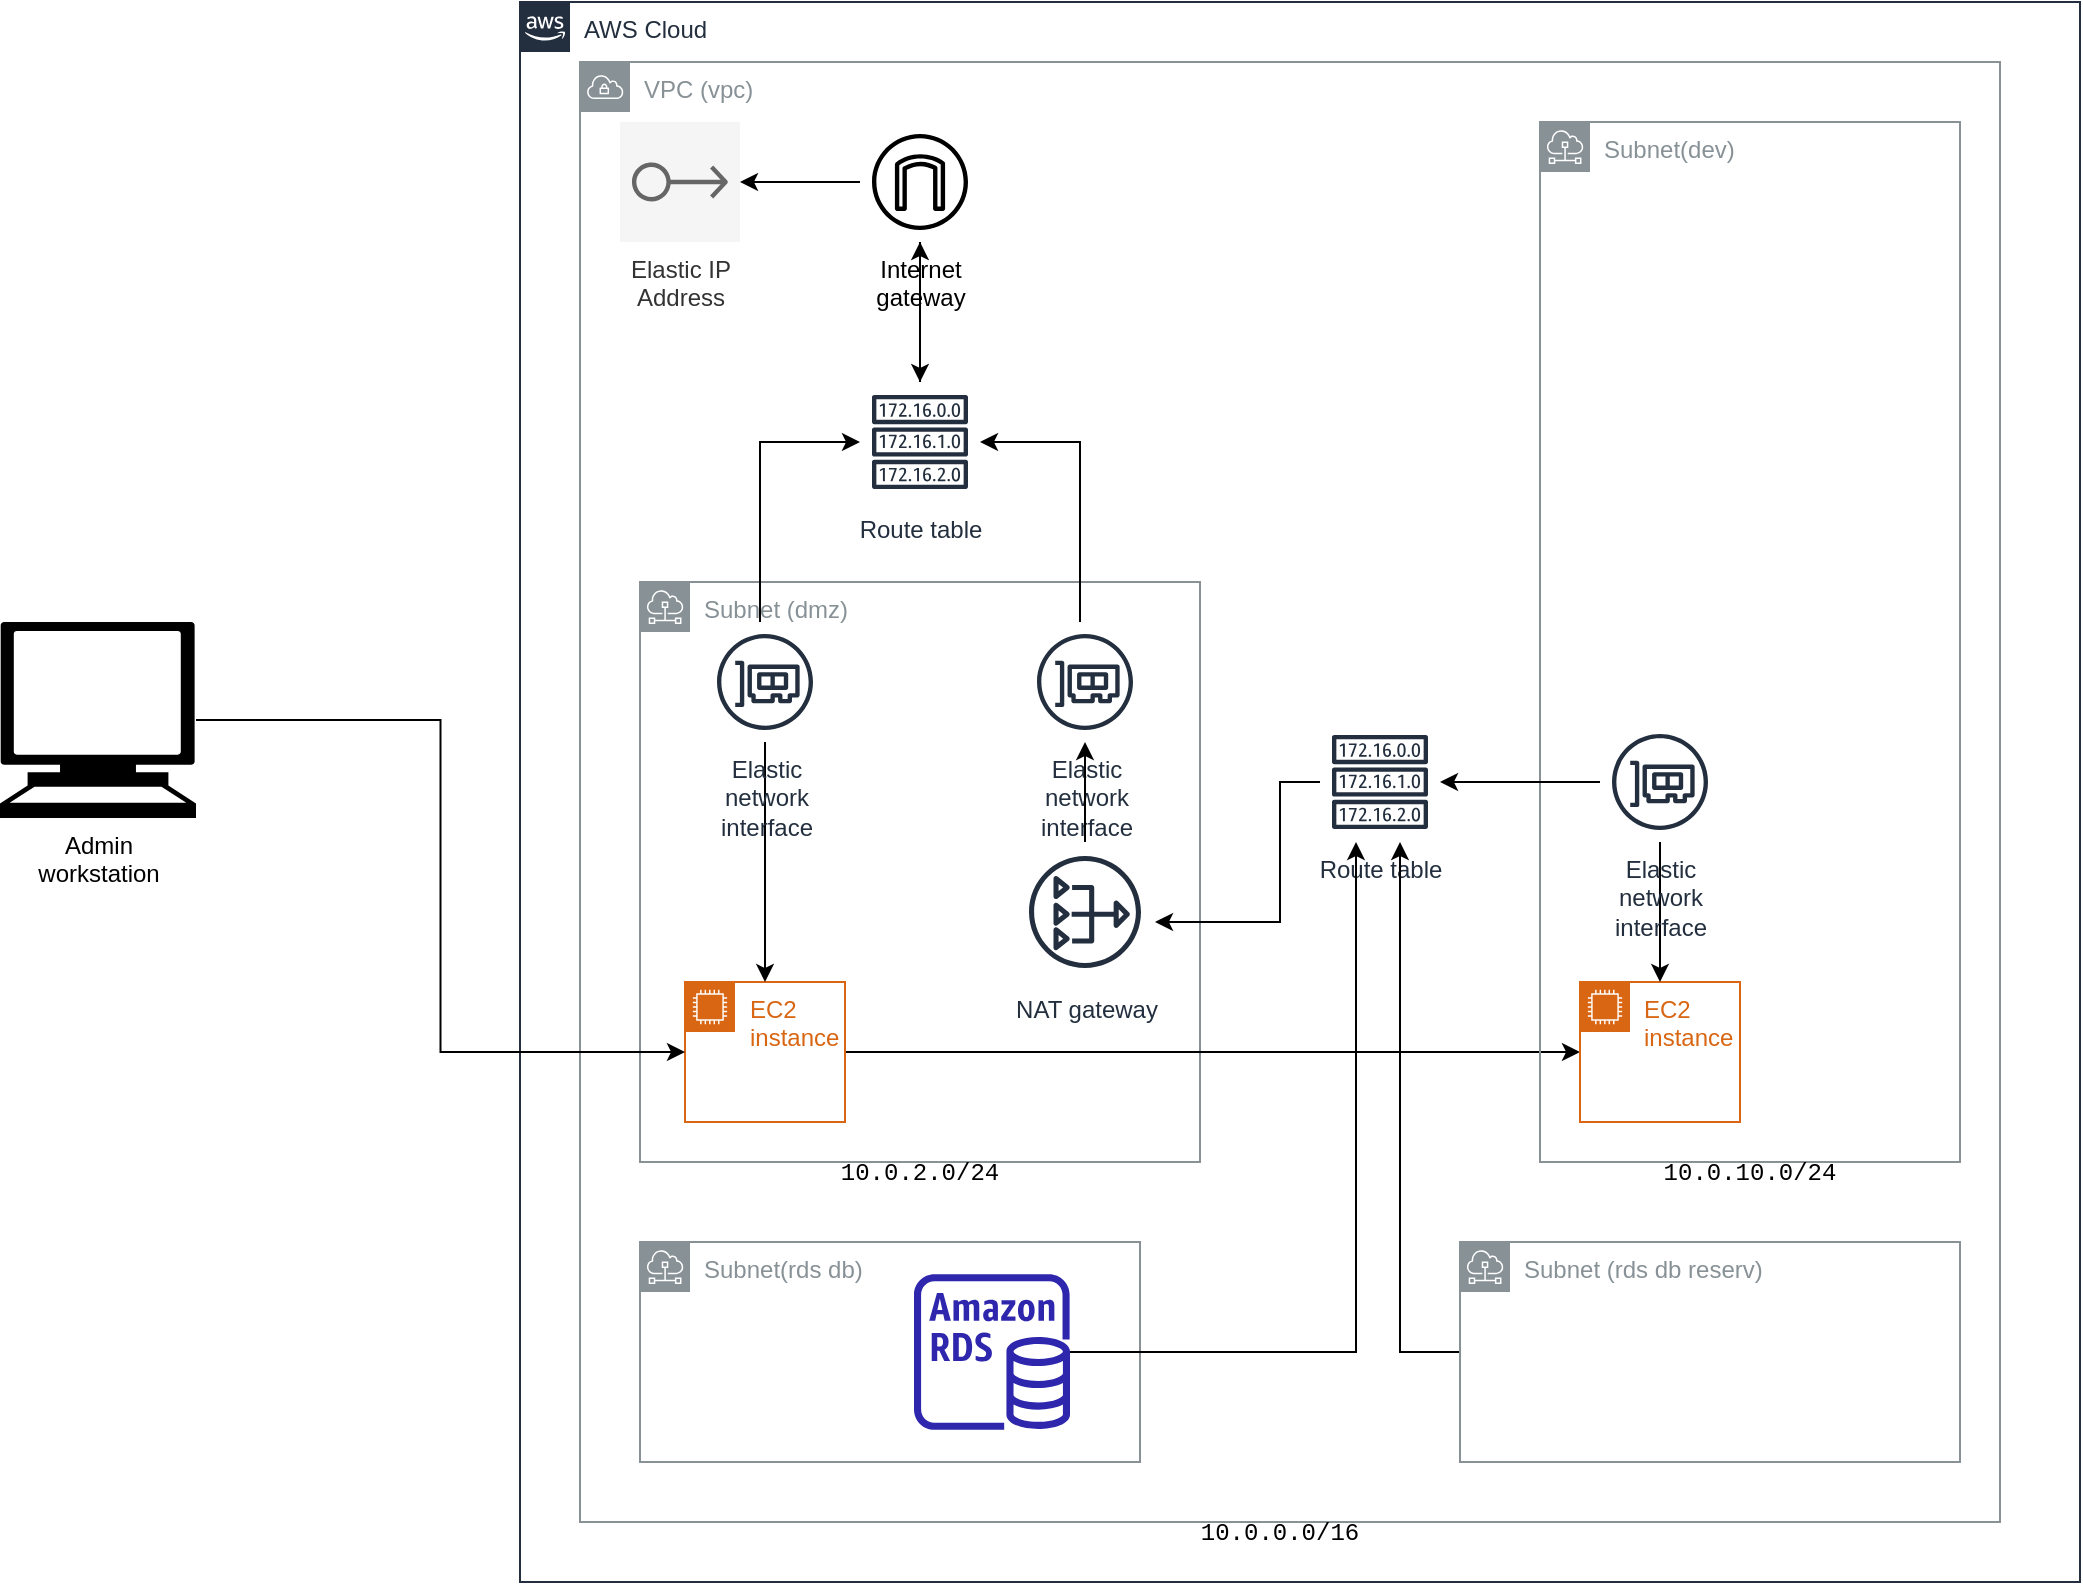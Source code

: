 <mxfile version="19.0.3" type="device"><diagram id="Ht1M8jgEwFfnCIfOTk4-" name="Page-1"><mxGraphModel dx="1234" dy="905" grid="1" gridSize="10" guides="1" tooltips="1" connect="1" arrows="1" fold="1" page="1" pageScale="1" pageWidth="1169" pageHeight="827" math="0" shadow="0"><root><mxCell id="0"/><mxCell id="1" parent="0"/><mxCell id="UEzPUAAOIrF-is8g5C7q-74" value="AWS Cloud" style="points=[[0,0],[0.25,0],[0.5,0],[0.75,0],[1,0],[1,0.25],[1,0.5],[1,0.75],[1,1],[0.75,1],[0.5,1],[0.25,1],[0,1],[0,0.75],[0,0.5],[0,0.25]];outlineConnect=0;gradientColor=none;html=1;whiteSpace=wrap;fontSize=12;fontStyle=0;shape=mxgraph.aws4.group;grIcon=mxgraph.aws4.group_aws_cloud_alt;strokeColor=#232F3E;fillColor=none;verticalAlign=top;align=left;spacingLeft=30;fontColor=#232F3E;dashed=0;labelBackgroundColor=#ffffff;container=1;pointerEvents=0;collapsible=0;recursiveResize=0;" parent="1" vertex="1"><mxGeometry x="310" y="20" width="780" height="790" as="geometry"/></mxCell><mxCell id="0j88OXNEvApK3ozaI6SP-1" value="VPC (vpc)" style="sketch=0;outlineConnect=0;gradientColor=none;html=1;whiteSpace=wrap;fontSize=12;fontStyle=0;shape=mxgraph.aws4.group;grIcon=mxgraph.aws4.group_vpc;strokeColor=#879196;fillColor=none;verticalAlign=top;align=left;spacingLeft=30;fontColor=#879196;dashed=0;" parent="UEzPUAAOIrF-is8g5C7q-74" vertex="1"><mxGeometry x="30" y="30" width="710" height="730" as="geometry"/></mxCell><mxCell id="0j88OXNEvApK3ozaI6SP-2" value="&lt;div style=&quot;font-family: Menlo, Monaco, &amp;quot;Courier New&amp;quot;, monospace; line-height: 18px;&quot;&gt;&lt;font color=&quot;#000000&quot;&gt;10.0.0.0/16&lt;/font&gt;&lt;/div&gt;" style="text;html=1;strokeColor=none;fillColor=none;align=center;verticalAlign=middle;whiteSpace=wrap;rounded=0;dashed=0;sketch=0;fontFamily=Helvetica;fontSize=12;fontColor=#879196;" parent="UEzPUAAOIrF-is8g5C7q-74" vertex="1"><mxGeometry x="350" y="750" width="60" height="30" as="geometry"/></mxCell><mxCell id="cHOPUUXa5paT3oeh7Vnt-1" value="Subnet (dmz)" style="sketch=0;outlineConnect=0;gradientColor=none;html=1;whiteSpace=wrap;fontSize=12;fontStyle=0;shape=mxgraph.aws4.group;grIcon=mxgraph.aws4.group_subnet;strokeColor=#879196;fillColor=none;verticalAlign=top;align=left;spacingLeft=30;fontColor=#879196;dashed=0;" parent="UEzPUAAOIrF-is8g5C7q-74" vertex="1"><mxGeometry x="60" y="290" width="280" height="290" as="geometry"/></mxCell><mxCell id="X5oweTxtZJ3tXyHHjrhl-14" value="" style="edgeStyle=orthogonalEdgeStyle;rounded=0;orthogonalLoop=1;jettySize=auto;html=1;" parent="UEzPUAAOIrF-is8g5C7q-74" source="cHOPUUXa5paT3oeh7Vnt-6" target="X5oweTxtZJ3tXyHHjrhl-13" edge="1"><mxGeometry relative="1" as="geometry"/></mxCell><mxCell id="bNUV3q_jOAVj4kKFFDyz-5" value="" style="edgeStyle=orthogonalEdgeStyle;rounded=0;orthogonalLoop=1;jettySize=auto;html=1;" parent="UEzPUAAOIrF-is8g5C7q-74" source="cHOPUUXa5paT3oeh7Vnt-6" target="cHOPUUXa5paT3oeh7Vnt-11" edge="1"><mxGeometry relative="1" as="geometry"/></mxCell><mxCell id="cHOPUUXa5paT3oeh7Vnt-6" value="Internet&#10;gateway" style="sketch=0;outlineConnect=0;dashed=0;verticalLabelPosition=bottom;verticalAlign=top;align=center;html=1;fontSize=12;fontStyle=0;aspect=fixed;shape=mxgraph.aws4.resourceIcon;resIcon=mxgraph.aws4.internet_gateway;" parent="UEzPUAAOIrF-is8g5C7q-74" vertex="1"><mxGeometry x="170" y="60" width="60" height="60" as="geometry"/></mxCell><mxCell id="cHOPUUXa5paT3oeh7Vnt-16" value="" style="edgeStyle=orthogonalEdgeStyle;rounded=0;orthogonalLoop=1;jettySize=auto;html=1;" parent="UEzPUAAOIrF-is8g5C7q-74" source="cHOPUUXa5paT3oeh7Vnt-11" target="cHOPUUXa5paT3oeh7Vnt-6" edge="1"><mxGeometry relative="1" as="geometry"/></mxCell><mxCell id="cHOPUUXa5paT3oeh7Vnt-11" value="Route table" style="sketch=0;outlineConnect=0;fontColor=#232F3E;gradientColor=none;strokeColor=#232F3E;fillColor=#ffffff;dashed=0;verticalLabelPosition=bottom;verticalAlign=top;align=center;html=1;fontSize=12;fontStyle=0;aspect=fixed;shape=mxgraph.aws4.resourceIcon;resIcon=mxgraph.aws4.route_table;" parent="UEzPUAAOIrF-is8g5C7q-74" vertex="1"><mxGeometry x="170" y="190" width="60" height="60" as="geometry"/></mxCell><mxCell id="Ob-lc_ptw1i3pL6bu5BX-11" value="" style="edgeStyle=orthogonalEdgeStyle;rounded=0;orthogonalLoop=1;jettySize=auto;html=1;entryX=0;entryY=0.5;entryDx=0;entryDy=0;" parent="UEzPUAAOIrF-is8g5C7q-74" source="X5oweTxtZJ3tXyHHjrhl-4" target="Ob-lc_ptw1i3pL6bu5BX-4" edge="1"><mxGeometry relative="1" as="geometry"/></mxCell><mxCell id="X5oweTxtZJ3tXyHHjrhl-4" value="EC2 instance" style="points=[[0,0],[0.25,0],[0.5,0],[0.75,0],[1,0],[1,0.25],[1,0.5],[1,0.75],[1,1],[0.75,1],[0.5,1],[0.25,1],[0,1],[0,0.75],[0,0.5],[0,0.25]];outlineConnect=0;gradientColor=none;html=1;whiteSpace=wrap;fontSize=12;fontStyle=0;container=1;pointerEvents=0;collapsible=0;recursiveResize=0;shape=mxgraph.aws4.group;grIcon=mxgraph.aws4.group_ec2_instance_contents;strokeColor=#D86613;fillColor=none;verticalAlign=top;align=left;spacingLeft=30;fontColor=#D86613;dashed=0;" parent="UEzPUAAOIrF-is8g5C7q-74" vertex="1"><mxGeometry x="82.5" y="490" width="80" height="70" as="geometry"/></mxCell><mxCell id="X5oweTxtZJ3tXyHHjrhl-8" style="edgeStyle=orthogonalEdgeStyle;rounded=0;orthogonalLoop=1;jettySize=auto;html=1;entryX=0.5;entryY=0;entryDx=0;entryDy=0;" parent="UEzPUAAOIrF-is8g5C7q-74" source="X5oweTxtZJ3tXyHHjrhl-7" target="X5oweTxtZJ3tXyHHjrhl-4" edge="1"><mxGeometry relative="1" as="geometry"/></mxCell><mxCell id="X5oweTxtZJ3tXyHHjrhl-11" value="" style="edgeStyle=orthogonalEdgeStyle;rounded=0;orthogonalLoop=1;jettySize=auto;html=1;" parent="UEzPUAAOIrF-is8g5C7q-74" source="X5oweTxtZJ3tXyHHjrhl-7" target="cHOPUUXa5paT3oeh7Vnt-11" edge="1"><mxGeometry relative="1" as="geometry"><Array as="points"><mxPoint x="120" y="220"/></Array></mxGeometry></mxCell><mxCell id="X5oweTxtZJ3tXyHHjrhl-7" value="Elastic&#10;network&#10;interface" style="sketch=0;outlineConnect=0;fontColor=#232F3E;gradientColor=none;strokeColor=#232F3E;fillColor=#ffffff;dashed=0;verticalLabelPosition=bottom;verticalAlign=top;align=center;html=1;fontSize=12;fontStyle=0;aspect=fixed;shape=mxgraph.aws4.resourceIcon;resIcon=mxgraph.aws4.elastic_network_interface;" parent="UEzPUAAOIrF-is8g5C7q-74" vertex="1"><mxGeometry x="92.5" y="310" width="60" height="60" as="geometry"/></mxCell><mxCell id="X5oweTxtZJ3tXyHHjrhl-13" value="Elastic IP&#10;Address" style="sketch=0;outlineConnect=0;dashed=0;verticalLabelPosition=bottom;verticalAlign=top;align=center;html=1;fontSize=12;fontStyle=0;aspect=fixed;shape=mxgraph.aws4.resourceIcon;resIcon=mxgraph.aws4.elastic_ip_address;rotation=0;fillColor=#f5f5f5;strokeColor=#666666;fontColor=#333333;" parent="UEzPUAAOIrF-is8g5C7q-74" vertex="1"><mxGeometry x="50" y="60" width="60" height="60" as="geometry"/></mxCell><mxCell id="bNUV3q_jOAVj4kKFFDyz-2" value="" style="edgeStyle=orthogonalEdgeStyle;rounded=0;orthogonalLoop=1;jettySize=auto;html=1;" parent="UEzPUAAOIrF-is8g5C7q-74" source="bNUV3q_jOAVj4kKFFDyz-1" target="cHOPUUXa5paT3oeh7Vnt-11" edge="1"><mxGeometry relative="1" as="geometry"><Array as="points"><mxPoint x="280" y="220"/></Array></mxGeometry></mxCell><mxCell id="bNUV3q_jOAVj4kKFFDyz-1" value="Elastic&#10;network&#10;interface" style="sketch=0;outlineConnect=0;fontColor=#232F3E;gradientColor=none;strokeColor=#232F3E;fillColor=#ffffff;dashed=0;verticalLabelPosition=bottom;verticalAlign=top;align=center;html=1;fontSize=12;fontStyle=0;aspect=fixed;shape=mxgraph.aws4.resourceIcon;resIcon=mxgraph.aws4.elastic_network_interface;" parent="UEzPUAAOIrF-is8g5C7q-74" vertex="1"><mxGeometry x="252.5" y="310" width="60" height="60" as="geometry"/></mxCell><mxCell id="bNUV3q_jOAVj4kKFFDyz-4" value="" style="edgeStyle=orthogonalEdgeStyle;rounded=0;orthogonalLoop=1;jettySize=auto;html=1;" parent="UEzPUAAOIrF-is8g5C7q-74" source="bNUV3q_jOAVj4kKFFDyz-3" target="bNUV3q_jOAVj4kKFFDyz-1" edge="1"><mxGeometry relative="1" as="geometry"/></mxCell><mxCell id="bNUV3q_jOAVj4kKFFDyz-3" value="NAT gateway" style="sketch=0;outlineConnect=0;fontColor=#232F3E;gradientColor=none;strokeColor=#232F3E;fillColor=#ffffff;dashed=0;verticalLabelPosition=bottom;verticalAlign=top;align=center;html=1;fontSize=12;fontStyle=0;aspect=fixed;shape=mxgraph.aws4.resourceIcon;resIcon=mxgraph.aws4.nat_gateway;" parent="UEzPUAAOIrF-is8g5C7q-74" vertex="1"><mxGeometry x="247.5" y="420" width="70" height="70" as="geometry"/></mxCell><mxCell id="Ob-lc_ptw1i3pL6bu5BX-2" value="" style="edgeStyle=orthogonalEdgeStyle;rounded=0;orthogonalLoop=1;jettySize=auto;html=1;" parent="UEzPUAAOIrF-is8g5C7q-74" source="Ob-lc_ptw1i3pL6bu5BX-1" target="bNUV3q_jOAVj4kKFFDyz-3" edge="1"><mxGeometry relative="1" as="geometry"><Array as="points"><mxPoint x="380" y="390"/><mxPoint x="380" y="460"/></Array></mxGeometry></mxCell><mxCell id="Ob-lc_ptw1i3pL6bu5BX-1" value="Route table" style="sketch=0;outlineConnect=0;fontColor=#232F3E;gradientColor=none;strokeColor=#232F3E;fillColor=#ffffff;dashed=0;verticalLabelPosition=bottom;verticalAlign=top;align=center;html=1;fontSize=12;fontStyle=0;aspect=fixed;shape=mxgraph.aws4.resourceIcon;resIcon=mxgraph.aws4.route_table;" parent="UEzPUAAOIrF-is8g5C7q-74" vertex="1"><mxGeometry x="400" y="360" width="60" height="60" as="geometry"/></mxCell><mxCell id="Ob-lc_ptw1i3pL6bu5BX-3" value="Subnet(dev)" style="sketch=0;outlineConnect=0;gradientColor=none;html=1;whiteSpace=wrap;fontSize=12;fontStyle=0;shape=mxgraph.aws4.group;grIcon=mxgraph.aws4.group_subnet;strokeColor=#879196;fillColor=none;verticalAlign=top;align=left;spacingLeft=30;fontColor=#879196;dashed=0;points=[];" parent="UEzPUAAOIrF-is8g5C7q-74" vertex="1"><mxGeometry x="510" y="60" width="210" height="520" as="geometry"/></mxCell><mxCell id="Ob-lc_ptw1i3pL6bu5BX-4" value="EC2 instance" style="points=[[0,0],[0.25,0],[0.5,0],[0.75,0],[1,0],[1,0.25],[1,0.5],[1,0.75],[1,1],[0.75,1],[0.5,1],[0.25,1],[0,1],[0,0.75],[0,0.5],[0,0.25]];outlineConnect=0;gradientColor=none;html=1;whiteSpace=wrap;fontSize=12;fontStyle=0;container=1;pointerEvents=0;collapsible=0;recursiveResize=0;shape=mxgraph.aws4.group;grIcon=mxgraph.aws4.group_ec2_instance_contents;strokeColor=#D86613;fillColor=none;verticalAlign=top;align=left;spacingLeft=30;fontColor=#D86613;dashed=0;" parent="UEzPUAAOIrF-is8g5C7q-74" vertex="1"><mxGeometry x="530" y="490" width="80" height="70" as="geometry"/></mxCell><mxCell id="Ob-lc_ptw1i3pL6bu5BX-5" style="edgeStyle=orthogonalEdgeStyle;rounded=0;orthogonalLoop=1;jettySize=auto;html=1;entryX=0.5;entryY=0;entryDx=0;entryDy=0;" parent="UEzPUAAOIrF-is8g5C7q-74" source="Ob-lc_ptw1i3pL6bu5BX-6" target="Ob-lc_ptw1i3pL6bu5BX-4" edge="1"><mxGeometry relative="1" as="geometry"/></mxCell><mxCell id="Ob-lc_ptw1i3pL6bu5BX-7" style="edgeStyle=orthogonalEdgeStyle;rounded=0;orthogonalLoop=1;jettySize=auto;html=1;" parent="UEzPUAAOIrF-is8g5C7q-74" source="Ob-lc_ptw1i3pL6bu5BX-6" target="Ob-lc_ptw1i3pL6bu5BX-1" edge="1"><mxGeometry relative="1" as="geometry"/></mxCell><mxCell id="Ob-lc_ptw1i3pL6bu5BX-6" value="Elastic&#10;network&#10;interface" style="sketch=0;outlineConnect=0;fontColor=#232F3E;gradientColor=none;strokeColor=#232F3E;fillColor=#ffffff;dashed=0;verticalLabelPosition=bottom;verticalAlign=top;align=center;html=1;fontSize=12;fontStyle=0;aspect=fixed;shape=mxgraph.aws4.resourceIcon;resIcon=mxgraph.aws4.elastic_network_interface;" parent="UEzPUAAOIrF-is8g5C7q-74" vertex="1"><mxGeometry x="540" y="360" width="60" height="60" as="geometry"/></mxCell><mxCell id="gaVfqeinwagOsfk0AJHb-1" value="&lt;div style=&quot;font-family: Menlo, Monaco, &amp;quot;Courier New&amp;quot;, monospace; line-height: 18px;&quot;&gt;10.0.2.0/24&lt;/div&gt;" style="text;html=1;strokeColor=none;fillColor=none;align=center;verticalAlign=middle;whiteSpace=wrap;rounded=0;" parent="UEzPUAAOIrF-is8g5C7q-74" vertex="1"><mxGeometry x="170" y="570" width="60" height="30" as="geometry"/></mxCell><mxCell id="gaVfqeinwagOsfk0AJHb-2" value="&lt;div style=&quot;font-family: Menlo, Monaco, &amp;quot;Courier New&amp;quot;, monospace; line-height: 18px;&quot;&gt;10.0.10.0/24&lt;/div&gt;" style="text;html=1;strokeColor=none;fillColor=none;align=center;verticalAlign=middle;whiteSpace=wrap;rounded=0;" parent="UEzPUAAOIrF-is8g5C7q-74" vertex="1"><mxGeometry x="585" y="570" width="60" height="30" as="geometry"/></mxCell><mxCell id="1eH6XjUcVTD9iYVy4z1p-1" value="Subnet(rds db)" style="sketch=0;outlineConnect=0;gradientColor=none;html=1;whiteSpace=wrap;fontSize=12;fontStyle=0;shape=mxgraph.aws4.group;grIcon=mxgraph.aws4.group_subnet;strokeColor=#879196;fillColor=none;verticalAlign=top;align=left;spacingLeft=30;fontColor=#879196;dashed=0;" vertex="1" parent="UEzPUAAOIrF-is8g5C7q-74"><mxGeometry x="60" y="620" width="250" height="110" as="geometry"/></mxCell><mxCell id="1eH6XjUcVTD9iYVy4z1p-5" style="edgeStyle=orthogonalEdgeStyle;rounded=0;orthogonalLoop=1;jettySize=auto;html=1;" edge="1" parent="UEzPUAAOIrF-is8g5C7q-74" source="1eH6XjUcVTD9iYVy4z1p-2" target="Ob-lc_ptw1i3pL6bu5BX-1"><mxGeometry relative="1" as="geometry"><Array as="points"><mxPoint x="440" y="675"/></Array></mxGeometry></mxCell><mxCell id="1eH6XjUcVTD9iYVy4z1p-2" value="Subnet (rds db reserv)" style="sketch=0;outlineConnect=0;gradientColor=none;html=1;whiteSpace=wrap;fontSize=12;fontStyle=0;shape=mxgraph.aws4.group;grIcon=mxgraph.aws4.group_subnet;strokeColor=#879196;fillColor=none;verticalAlign=top;align=left;spacingLeft=30;fontColor=#879196;dashed=0;" vertex="1" parent="UEzPUAAOIrF-is8g5C7q-74"><mxGeometry x="470" y="620" width="250" height="110" as="geometry"/></mxCell><mxCell id="1eH6XjUcVTD9iYVy4z1p-4" style="edgeStyle=orthogonalEdgeStyle;rounded=0;orthogonalLoop=1;jettySize=auto;html=1;entryX=0.3;entryY=1;entryDx=0;entryDy=0;entryPerimeter=0;" edge="1" parent="UEzPUAAOIrF-is8g5C7q-74" source="1eH6XjUcVTD9iYVy4z1p-3" target="Ob-lc_ptw1i3pL6bu5BX-1"><mxGeometry relative="1" as="geometry"><Array as="points"><mxPoint x="418" y="675"/></Array></mxGeometry></mxCell><mxCell id="1eH6XjUcVTD9iYVy4z1p-3" value="" style="sketch=0;outlineConnect=0;fontColor=#232F3E;gradientColor=none;fillColor=#2E27AD;strokeColor=none;dashed=0;verticalLabelPosition=bottom;verticalAlign=top;align=center;html=1;fontSize=12;fontStyle=0;aspect=fixed;pointerEvents=1;shape=mxgraph.aws4.rds_instance;" vertex="1" parent="UEzPUAAOIrF-is8g5C7q-74"><mxGeometry x="197" y="636" width="78" height="78" as="geometry"/></mxCell><mxCell id="Ob-lc_ptw1i3pL6bu5BX-13" style="edgeStyle=orthogonalEdgeStyle;rounded=0;orthogonalLoop=1;jettySize=auto;html=1;entryX=0;entryY=0.5;entryDx=0;entryDy=0;" parent="1" source="Ob-lc_ptw1i3pL6bu5BX-12" target="X5oweTxtZJ3tXyHHjrhl-4" edge="1"><mxGeometry relative="1" as="geometry"/></mxCell><mxCell id="Ob-lc_ptw1i3pL6bu5BX-12" value="Admin &lt;br&gt;workstation" style="shape=mxgraph.signs.tech.computer;html=1;pointerEvents=1;fillColor=#000000;strokeColor=none;verticalLabelPosition=bottom;verticalAlign=top;align=center;" parent="1" vertex="1"><mxGeometry x="50" y="330" width="98" height="98" as="geometry"/></mxCell></root></mxGraphModel></diagram></mxfile>